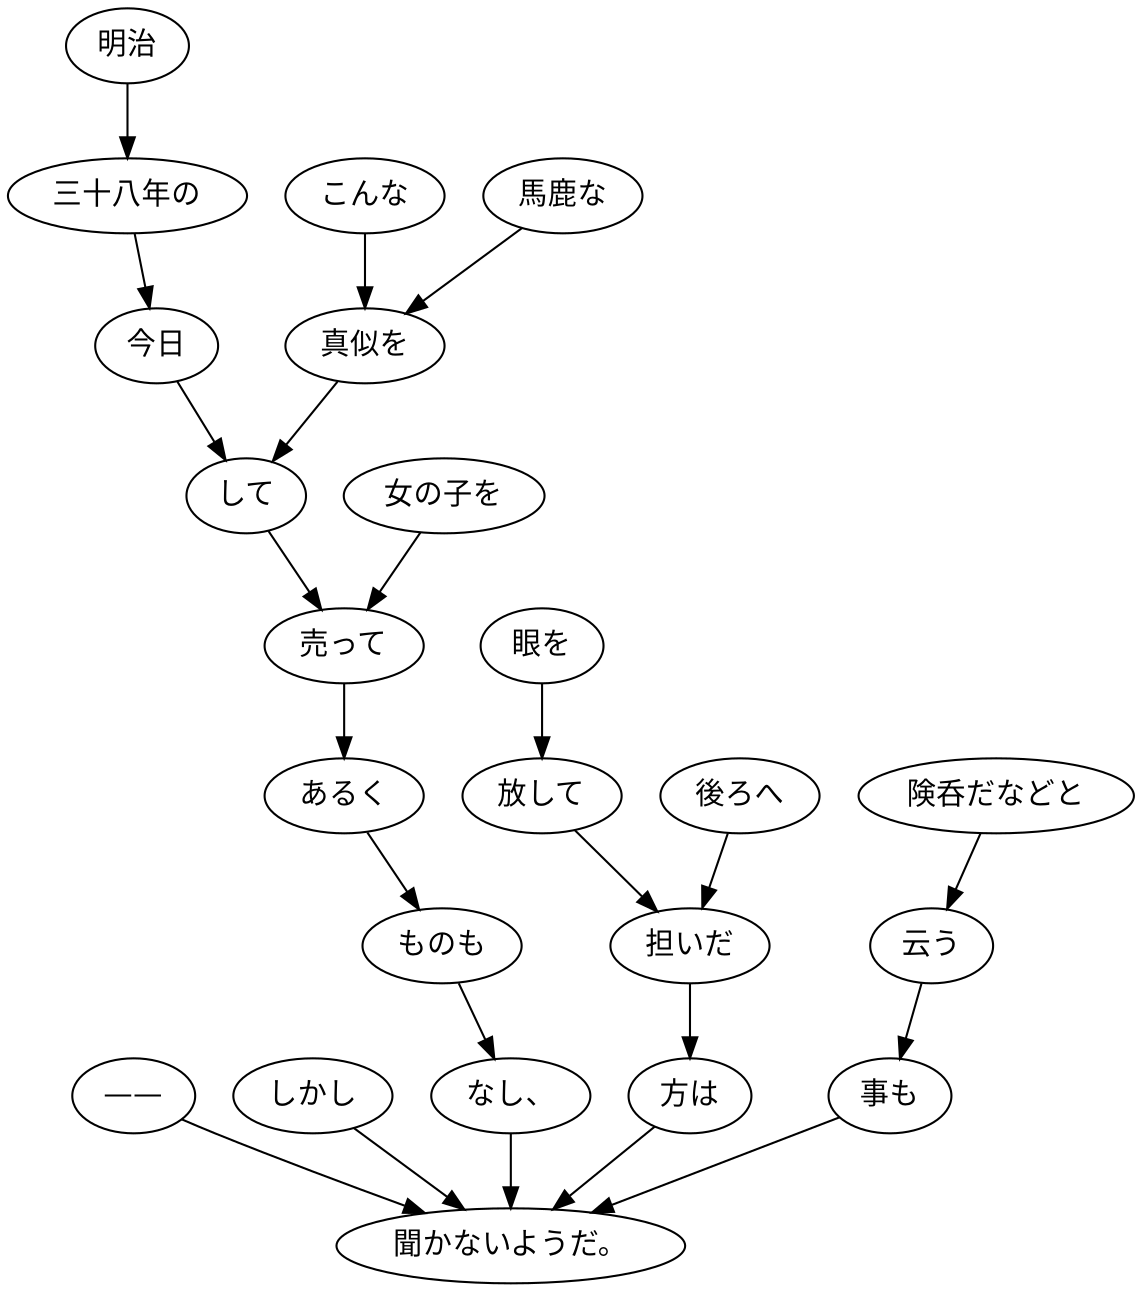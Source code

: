 digraph graph3705 {
	node0 [label="——"];
	node1 [label="しかし"];
	node2 [label="明治"];
	node3 [label="三十八年の"];
	node4 [label="今日"];
	node5 [label="こんな"];
	node6 [label="馬鹿な"];
	node7 [label="真似を"];
	node8 [label="して"];
	node9 [label="女の子を"];
	node10 [label="売って"];
	node11 [label="あるく"];
	node12 [label="ものも"];
	node13 [label="なし、"];
	node14 [label="眼を"];
	node15 [label="放して"];
	node16 [label="後ろへ"];
	node17 [label="担いだ"];
	node18 [label="方は"];
	node19 [label="険呑だなどと"];
	node20 [label="云う"];
	node21 [label="事も"];
	node22 [label="聞かないようだ。"];
	node0 -> node22;
	node1 -> node22;
	node2 -> node3;
	node3 -> node4;
	node4 -> node8;
	node5 -> node7;
	node6 -> node7;
	node7 -> node8;
	node8 -> node10;
	node9 -> node10;
	node10 -> node11;
	node11 -> node12;
	node12 -> node13;
	node13 -> node22;
	node14 -> node15;
	node15 -> node17;
	node16 -> node17;
	node17 -> node18;
	node18 -> node22;
	node19 -> node20;
	node20 -> node21;
	node21 -> node22;
}
